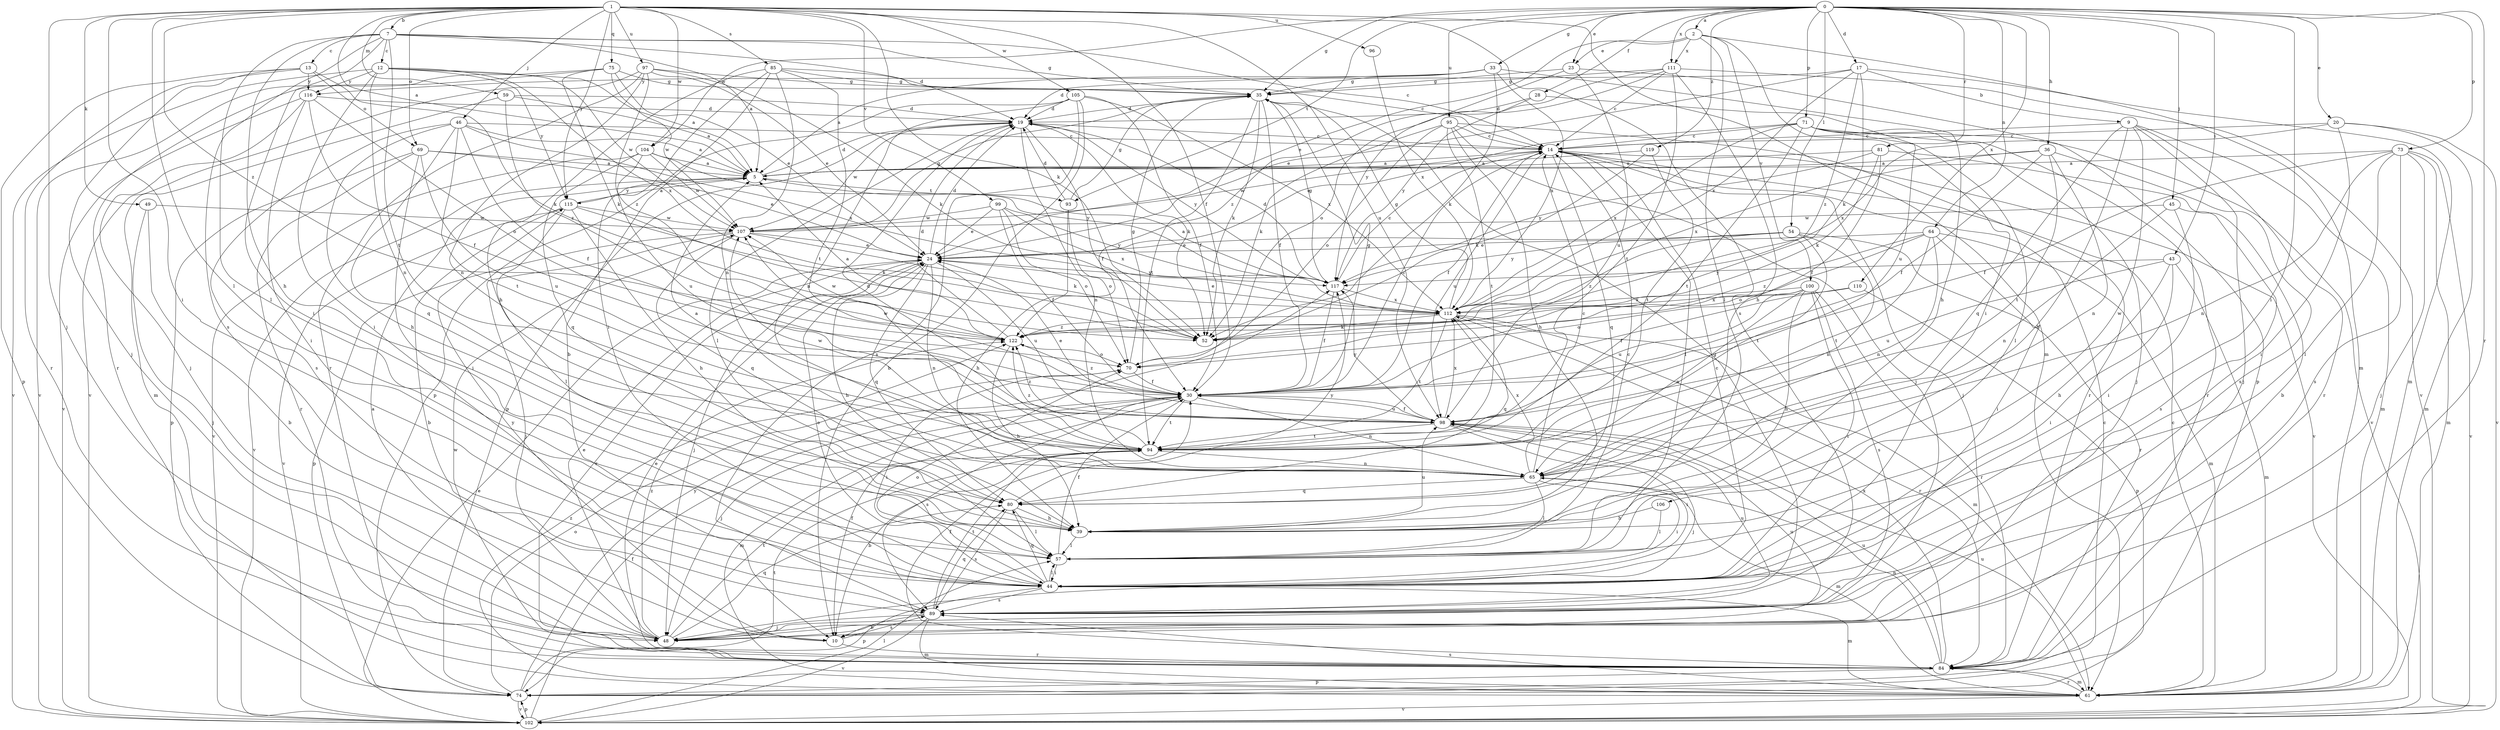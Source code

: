 strict digraph  {
0;
1;
2;
5;
7;
9;
10;
12;
13;
14;
17;
19;
20;
23;
24;
28;
30;
33;
35;
36;
39;
43;
44;
45;
46;
48;
49;
52;
54;
57;
59;
61;
64;
65;
69;
70;
71;
73;
74;
75;
80;
81;
84;
85;
89;
93;
94;
95;
96;
97;
98;
99;
100;
102;
104;
105;
106;
107;
110;
111;
112;
115;
116;
117;
119;
122;
0 -> 2  [label=a];
0 -> 17  [label=d];
0 -> 20  [label=e];
0 -> 23  [label=e];
0 -> 28  [label=f];
0 -> 33  [label=g];
0 -> 35  [label=g];
0 -> 36  [label=h];
0 -> 43  [label=i];
0 -> 44  [label=i];
0 -> 45  [label=j];
0 -> 54  [label=l];
0 -> 64  [label=n];
0 -> 71  [label=p];
0 -> 73  [label=p];
0 -> 81  [label=r];
0 -> 84  [label=r];
0 -> 93  [label=t];
0 -> 95  [label=u];
0 -> 104  [label=w];
0 -> 110  [label=x];
0 -> 111  [label=x];
0 -> 119  [label=z];
1 -> 5  [label=a];
1 -> 7  [label=b];
1 -> 30  [label=f];
1 -> 44  [label=i];
1 -> 46  [label=j];
1 -> 48  [label=j];
1 -> 49  [label=k];
1 -> 52  [label=k];
1 -> 57  [label=l];
1 -> 59  [label=m];
1 -> 61  [label=m];
1 -> 69  [label=o];
1 -> 75  [label=q];
1 -> 85  [label=s];
1 -> 89  [label=s];
1 -> 96  [label=u];
1 -> 97  [label=u];
1 -> 98  [label=u];
1 -> 99  [label=v];
1 -> 104  [label=w];
1 -> 105  [label=w];
1 -> 115  [label=y];
1 -> 122  [label=z];
2 -> 23  [label=e];
2 -> 24  [label=e];
2 -> 44  [label=i];
2 -> 57  [label=l];
2 -> 61  [label=m];
2 -> 100  [label=v];
2 -> 111  [label=x];
5 -> 19  [label=d];
5 -> 93  [label=t];
5 -> 102  [label=v];
5 -> 115  [label=y];
7 -> 5  [label=a];
7 -> 12  [label=c];
7 -> 13  [label=c];
7 -> 14  [label=c];
7 -> 19  [label=d];
7 -> 35  [label=g];
7 -> 39  [label=h];
7 -> 44  [label=i];
7 -> 57  [label=l];
7 -> 89  [label=s];
7 -> 94  [label=t];
9 -> 14  [label=c];
9 -> 39  [label=h];
9 -> 48  [label=j];
9 -> 61  [label=m];
9 -> 80  [label=q];
9 -> 84  [label=r];
9 -> 106  [label=w];
10 -> 30  [label=f];
10 -> 84  [label=r];
10 -> 89  [label=s];
10 -> 98  [label=u];
10 -> 115  [label=y];
12 -> 5  [label=a];
12 -> 44  [label=i];
12 -> 65  [label=n];
12 -> 102  [label=v];
12 -> 107  [label=w];
12 -> 112  [label=x];
12 -> 115  [label=y];
12 -> 116  [label=y];
13 -> 48  [label=j];
13 -> 52  [label=k];
13 -> 69  [label=o];
13 -> 74  [label=p];
13 -> 84  [label=r];
13 -> 116  [label=y];
14 -> 5  [label=a];
14 -> 30  [label=f];
14 -> 48  [label=j];
14 -> 57  [label=l];
14 -> 80  [label=q];
14 -> 98  [label=u];
14 -> 102  [label=v];
14 -> 107  [label=w];
17 -> 9  [label=b];
17 -> 24  [label=e];
17 -> 52  [label=k];
17 -> 61  [label=m];
17 -> 112  [label=x];
17 -> 116  [label=y];
17 -> 122  [label=z];
19 -> 14  [label=c];
19 -> 30  [label=f];
19 -> 52  [label=k];
19 -> 57  [label=l];
19 -> 65  [label=n];
19 -> 74  [label=p];
19 -> 107  [label=w];
19 -> 117  [label=y];
20 -> 14  [label=c];
20 -> 44  [label=i];
20 -> 61  [label=m];
20 -> 102  [label=v];
20 -> 112  [label=x];
23 -> 35  [label=g];
23 -> 70  [label=o];
23 -> 74  [label=p];
23 -> 98  [label=u];
24 -> 19  [label=d];
24 -> 39  [label=h];
24 -> 48  [label=j];
24 -> 65  [label=n];
24 -> 80  [label=q];
24 -> 84  [label=r];
24 -> 98  [label=u];
24 -> 117  [label=y];
28 -> 19  [label=d];
28 -> 98  [label=u];
28 -> 117  [label=y];
30 -> 14  [label=c];
30 -> 35  [label=g];
30 -> 48  [label=j];
30 -> 61  [label=m];
30 -> 65  [label=n];
30 -> 89  [label=s];
30 -> 94  [label=t];
30 -> 98  [label=u];
30 -> 107  [label=w];
30 -> 122  [label=z];
33 -> 5  [label=a];
33 -> 19  [label=d];
33 -> 35  [label=g];
33 -> 39  [label=h];
33 -> 52  [label=k];
33 -> 112  [label=x];
35 -> 19  [label=d];
35 -> 30  [label=f];
35 -> 52  [label=k];
35 -> 94  [label=t];
36 -> 5  [label=a];
36 -> 30  [label=f];
36 -> 65  [label=n];
36 -> 89  [label=s];
36 -> 94  [label=t];
36 -> 112  [label=x];
39 -> 57  [label=l];
39 -> 98  [label=u];
43 -> 39  [label=h];
43 -> 44  [label=i];
43 -> 61  [label=m];
43 -> 98  [label=u];
43 -> 117  [label=y];
44 -> 14  [label=c];
44 -> 24  [label=e];
44 -> 57  [label=l];
44 -> 61  [label=m];
44 -> 70  [label=o];
44 -> 74  [label=p];
44 -> 80  [label=q];
44 -> 89  [label=s];
45 -> 44  [label=i];
45 -> 65  [label=n];
45 -> 89  [label=s];
45 -> 107  [label=w];
46 -> 5  [label=a];
46 -> 14  [label=c];
46 -> 30  [label=f];
46 -> 39  [label=h];
46 -> 80  [label=q];
46 -> 89  [label=s];
46 -> 94  [label=t];
46 -> 112  [label=x];
48 -> 5  [label=a];
48 -> 24  [label=e];
48 -> 80  [label=q];
48 -> 94  [label=t];
48 -> 122  [label=z];
49 -> 10  [label=b];
49 -> 48  [label=j];
49 -> 107  [label=w];
54 -> 24  [label=e];
54 -> 65  [label=n];
54 -> 84  [label=r];
54 -> 94  [label=t];
54 -> 117  [label=y];
54 -> 122  [label=z];
57 -> 14  [label=c];
57 -> 30  [label=f];
57 -> 44  [label=i];
59 -> 5  [label=a];
59 -> 19  [label=d];
59 -> 61  [label=m];
59 -> 122  [label=z];
61 -> 14  [label=c];
61 -> 84  [label=r];
61 -> 89  [label=s];
61 -> 98  [label=u];
61 -> 102  [label=v];
61 -> 122  [label=z];
64 -> 24  [label=e];
64 -> 44  [label=i];
64 -> 61  [label=m];
64 -> 65  [label=n];
64 -> 70  [label=o];
64 -> 94  [label=t];
64 -> 122  [label=z];
65 -> 14  [label=c];
65 -> 44  [label=i];
65 -> 57  [label=l];
65 -> 61  [label=m];
65 -> 80  [label=q];
65 -> 112  [label=x];
69 -> 5  [label=a];
69 -> 24  [label=e];
69 -> 44  [label=i];
69 -> 74  [label=p];
69 -> 84  [label=r];
69 -> 98  [label=u];
70 -> 30  [label=f];
70 -> 35  [label=g];
70 -> 44  [label=i];
71 -> 14  [label=c];
71 -> 24  [label=e];
71 -> 48  [label=j];
71 -> 57  [label=l];
71 -> 84  [label=r];
71 -> 94  [label=t];
71 -> 102  [label=v];
71 -> 112  [label=x];
73 -> 5  [label=a];
73 -> 30  [label=f];
73 -> 48  [label=j];
73 -> 57  [label=l];
73 -> 61  [label=m];
73 -> 65  [label=n];
73 -> 89  [label=s];
73 -> 102  [label=v];
74 -> 14  [label=c];
74 -> 70  [label=o];
74 -> 94  [label=t];
74 -> 102  [label=v];
74 -> 117  [label=y];
75 -> 24  [label=e];
75 -> 35  [label=g];
75 -> 52  [label=k];
75 -> 84  [label=r];
75 -> 102  [label=v];
75 -> 107  [label=w];
80 -> 39  [label=h];
80 -> 57  [label=l];
80 -> 89  [label=s];
80 -> 117  [label=y];
81 -> 5  [label=a];
81 -> 10  [label=b];
81 -> 30  [label=f];
81 -> 52  [label=k];
81 -> 117  [label=y];
84 -> 24  [label=e];
84 -> 30  [label=f];
84 -> 61  [label=m];
84 -> 65  [label=n];
84 -> 74  [label=p];
84 -> 98  [label=u];
84 -> 107  [label=w];
84 -> 112  [label=x];
85 -> 10  [label=b];
85 -> 14  [label=c];
85 -> 35  [label=g];
85 -> 39  [label=h];
85 -> 44  [label=i];
85 -> 65  [label=n];
85 -> 94  [label=t];
89 -> 10  [label=b];
89 -> 35  [label=g];
89 -> 48  [label=j];
89 -> 61  [label=m];
89 -> 80  [label=q];
89 -> 94  [label=t];
89 -> 98  [label=u];
89 -> 102  [label=v];
93 -> 19  [label=d];
93 -> 35  [label=g];
93 -> 39  [label=h];
93 -> 70  [label=o];
94 -> 5  [label=a];
94 -> 10  [label=b];
94 -> 19  [label=d];
94 -> 65  [label=n];
94 -> 107  [label=w];
94 -> 122  [label=z];
95 -> 14  [label=c];
95 -> 39  [label=h];
95 -> 48  [label=j];
95 -> 52  [label=k];
95 -> 70  [label=o];
95 -> 84  [label=r];
95 -> 94  [label=t];
96 -> 112  [label=x];
97 -> 24  [label=e];
97 -> 35  [label=g];
97 -> 52  [label=k];
97 -> 65  [label=n];
97 -> 84  [label=r];
97 -> 102  [label=v];
97 -> 122  [label=z];
98 -> 24  [label=e];
98 -> 30  [label=f];
98 -> 44  [label=i];
98 -> 48  [label=j];
98 -> 94  [label=t];
98 -> 112  [label=x];
98 -> 117  [label=y];
98 -> 122  [label=z];
99 -> 24  [label=e];
99 -> 30  [label=f];
99 -> 70  [label=o];
99 -> 107  [label=w];
99 -> 112  [label=x];
99 -> 117  [label=y];
100 -> 39  [label=h];
100 -> 44  [label=i];
100 -> 65  [label=n];
100 -> 70  [label=o];
100 -> 84  [label=r];
100 -> 89  [label=s];
100 -> 98  [label=u];
100 -> 112  [label=x];
102 -> 24  [label=e];
102 -> 30  [label=f];
102 -> 57  [label=l];
102 -> 74  [label=p];
104 -> 5  [label=a];
104 -> 80  [label=q];
104 -> 98  [label=u];
104 -> 102  [label=v];
104 -> 107  [label=w];
104 -> 117  [label=y];
105 -> 10  [label=b];
105 -> 19  [label=d];
105 -> 30  [label=f];
105 -> 65  [label=n];
105 -> 74  [label=p];
105 -> 89  [label=s];
105 -> 112  [label=x];
106 -> 39  [label=h];
106 -> 57  [label=l];
107 -> 24  [label=e];
107 -> 35  [label=g];
107 -> 48  [label=j];
107 -> 52  [label=k];
107 -> 74  [label=p];
107 -> 80  [label=q];
110 -> 30  [label=f];
110 -> 74  [label=p];
110 -> 112  [label=x];
111 -> 14  [label=c];
111 -> 35  [label=g];
111 -> 39  [label=h];
111 -> 94  [label=t];
111 -> 102  [label=v];
111 -> 117  [label=y];
111 -> 122  [label=z];
112 -> 24  [label=e];
112 -> 35  [label=g];
112 -> 52  [label=k];
112 -> 61  [label=m];
112 -> 80  [label=q];
112 -> 84  [label=r];
112 -> 94  [label=t];
112 -> 122  [label=z];
115 -> 5  [label=a];
115 -> 10  [label=b];
115 -> 39  [label=h];
115 -> 52  [label=k];
115 -> 57  [label=l];
115 -> 102  [label=v];
115 -> 107  [label=w];
116 -> 19  [label=d];
116 -> 30  [label=f];
116 -> 44  [label=i];
116 -> 48  [label=j];
116 -> 70  [label=o];
116 -> 102  [label=v];
117 -> 5  [label=a];
117 -> 14  [label=c];
117 -> 19  [label=d];
117 -> 30  [label=f];
117 -> 35  [label=g];
117 -> 112  [label=x];
119 -> 5  [label=a];
119 -> 52  [label=k];
119 -> 94  [label=t];
122 -> 5  [label=a];
122 -> 19  [label=d];
122 -> 39  [label=h];
122 -> 70  [label=o];
122 -> 107  [label=w];
}
